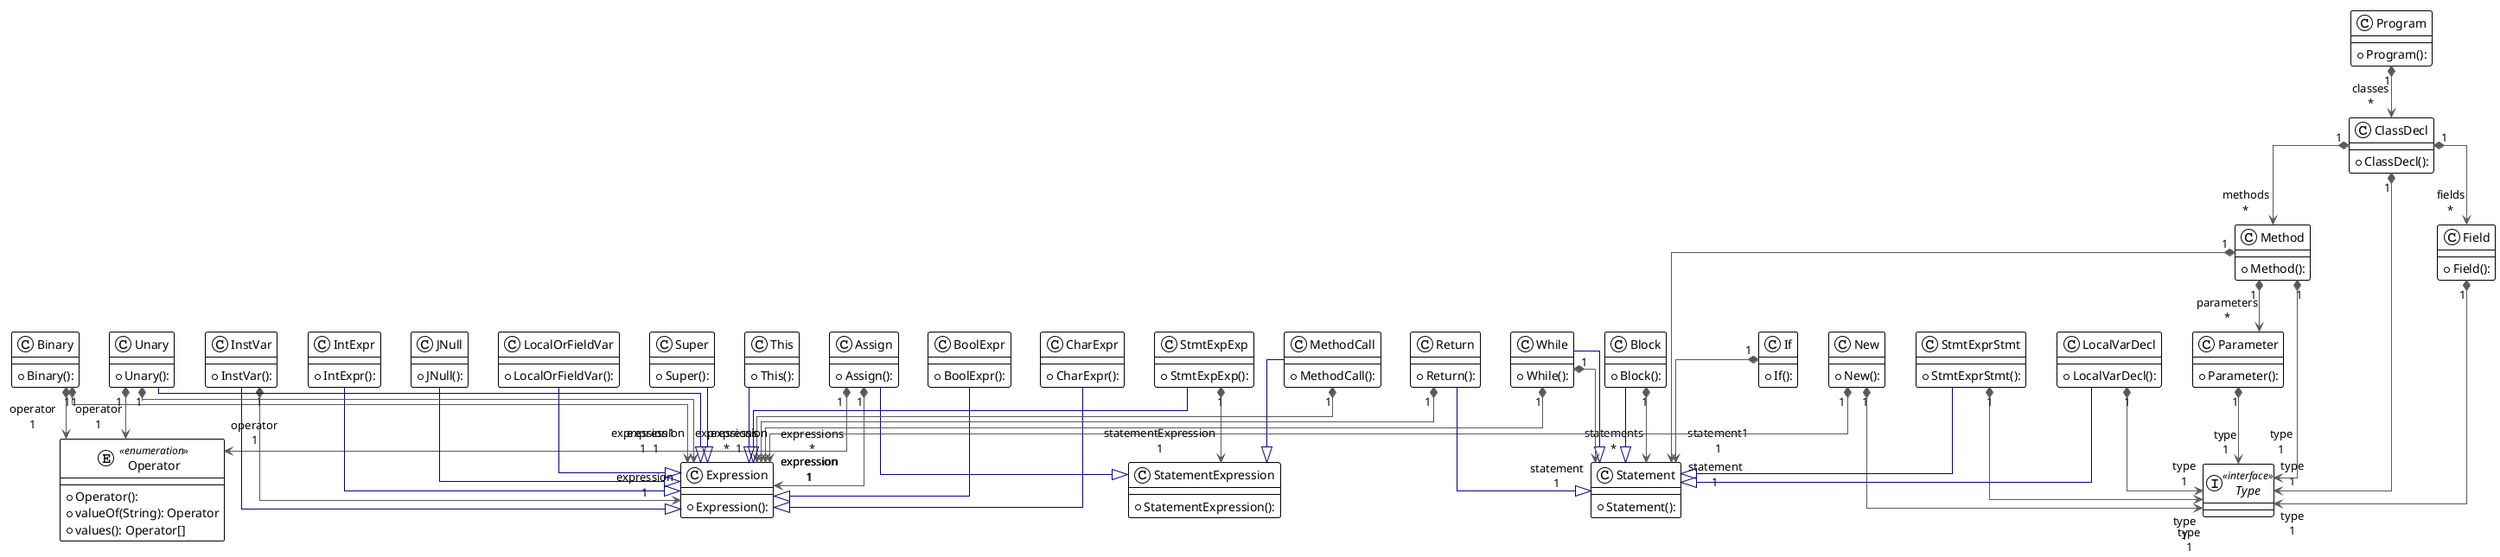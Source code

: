 @startuml

!theme plain
top to bottom direction
skinparam linetype ortho

class Assign {
  + Assign(): 
}
class Binary {
  + Binary(): 
}
class Block {
  + Block(): 
}
class BoolExpr {
  + BoolExpr(): 
}
class CharExpr {
  + CharExpr(): 
}
class ClassDecl {
  + ClassDecl(): 
}
class Expression {
  + Expression(): 
}
class Field {
  + Field(): 
}
class If {
  + If(): 
}
class InstVar {
  + InstVar(): 
}
class IntExpr {
  + IntExpr(): 
}
class JNull {
  + JNull(): 
}
class LocalOrFieldVar {
  + LocalOrFieldVar(): 
}
class LocalVarDecl {
  + LocalVarDecl(): 
}
class Method {
  + Method(): 
}
class MethodCall {
  + MethodCall(): 
}
class New {
  + New(): 
}
enum Operator << enumeration >> {
  + Operator(): 
  + valueOf(String): Operator
  + values(): Operator[]
}
class Parameter {
  + Parameter(): 
}
class Program {
  + Program(): 
}
class Return {
  + Return(): 
}
class Statement {
  + Statement(): 
}
class StatementExpression {
  + StatementExpression(): 
}
class StmtExpExp {
  + StmtExpExp(): 
}
class StmtExprStmt {
  + StmtExprStmt(): 
}
class Super {
  + Super(): 
}
class This {
  + This(): 
}
interface Type << interface >>
class Unary {
  + Unary(): 
}
class While {
  + While(): 
}

Assign              "1" *-[#595959,plain]-> "expression\n1" Expression          
Assign              "1" *-[#595959,plain]-> "operator\n1" Operator            
Assign               -[#000082,plain]-^  StatementExpression 
Binary              "1" *-[#595959,plain]-> "expression1\n1" Expression          
Binary              "1" *-[#595959,plain]-> "operator\n1" Operator            
Block                -[#000082,plain]-^  Statement           
Block               "1" *-[#595959,plain]-> "statements\n*" Statement           
BoolExpr             -[#000082,plain]-^  Expression          
CharExpr             -[#000082,plain]-^  Expression          
ClassDecl           "1" *-[#595959,plain]-> "fields\n*" Field               
ClassDecl           "1" *-[#595959,plain]-> "methods\n*" Method              
ClassDecl           "1" *-[#595959,plain]-> "type\n1" Type                
Field               "1" *-[#595959,plain]-> "type\n1" Type                
If                  "1" *-[#595959,plain]-> "statement1\n1" Statement           
InstVar             "1" *-[#595959,plain]-> "expression\n1" Expression          
InstVar              -[#000082,plain]-^  Expression          
IntExpr              -[#000082,plain]-^  Expression          
JNull                -[#000082,plain]-^  Expression          
LocalOrFieldVar      -[#000082,plain]-^  Expression          
LocalVarDecl         -[#000082,plain]-^  Statement           
LocalVarDecl        "1" *-[#595959,plain]-> "type\n1" Type                
Method              "1" *-[#595959,plain]-> "parameters\n*" Parameter           
Method              "1" *-[#595959,plain]-> "statement\n1" Statement           
Method              "1" *-[#595959,plain]-> "type\n1" Type                
MethodCall          "1" *-[#595959,plain]-> "expressions\n*" Expression          
MethodCall           -[#000082,plain]-^  StatementExpression 
New                 "1" *-[#595959,plain]-> "expressions\n*" Expression          
New                 "1" *-[#595959,plain]-> "type\n1" Type                
Parameter           "1" *-[#595959,plain]-> "type\n1" Type                
Program             "1" *-[#595959,plain]-> "classes\n*" ClassDecl           
Return              "1" *-[#595959,plain]-> "expression\n1" Expression          
Return               -[#000082,plain]-^  Statement           
StmtExpExp           -[#000082,plain]-^  Expression          
StmtExpExp          "1" *-[#595959,plain]-> "statementExpression\n1" StatementExpression 
StmtExprStmt         -[#000082,plain]-^  Statement           
StmtExprStmt        "1" *-[#595959,plain]-> "type\n1" Type                
Super                -[#000082,plain]-^  Expression          
This                 -[#000082,plain]-^  Expression          
Unary                -[#000082,plain]-^  Expression          
Unary               "1" *-[#595959,plain]-> "expression\n1" Expression          
Unary               "1" *-[#595959,plain]-> "operator\n1" Operator            
While               "1" *-[#595959,plain]-> "expression\n1" Expression          
While                -[#000082,plain]-^  Statement           
While               "1" *-[#595959,plain]-> "statement\n1" Statement           
@enduml
